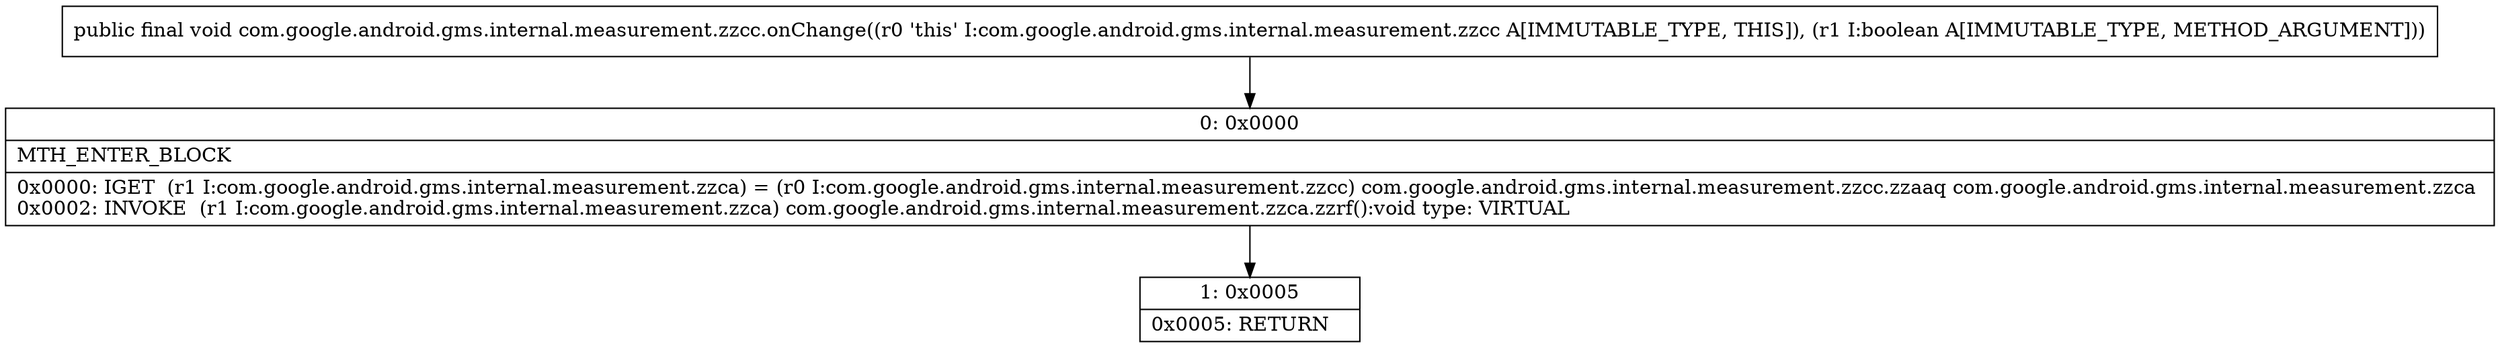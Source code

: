 digraph "CFG forcom.google.android.gms.internal.measurement.zzcc.onChange(Z)V" {
Node_0 [shape=record,label="{0\:\ 0x0000|MTH_ENTER_BLOCK\l|0x0000: IGET  (r1 I:com.google.android.gms.internal.measurement.zzca) = (r0 I:com.google.android.gms.internal.measurement.zzcc) com.google.android.gms.internal.measurement.zzcc.zzaaq com.google.android.gms.internal.measurement.zzca \l0x0002: INVOKE  (r1 I:com.google.android.gms.internal.measurement.zzca) com.google.android.gms.internal.measurement.zzca.zzrf():void type: VIRTUAL \l}"];
Node_1 [shape=record,label="{1\:\ 0x0005|0x0005: RETURN   \l}"];
MethodNode[shape=record,label="{public final void com.google.android.gms.internal.measurement.zzcc.onChange((r0 'this' I:com.google.android.gms.internal.measurement.zzcc A[IMMUTABLE_TYPE, THIS]), (r1 I:boolean A[IMMUTABLE_TYPE, METHOD_ARGUMENT])) }"];
MethodNode -> Node_0;
Node_0 -> Node_1;
}

